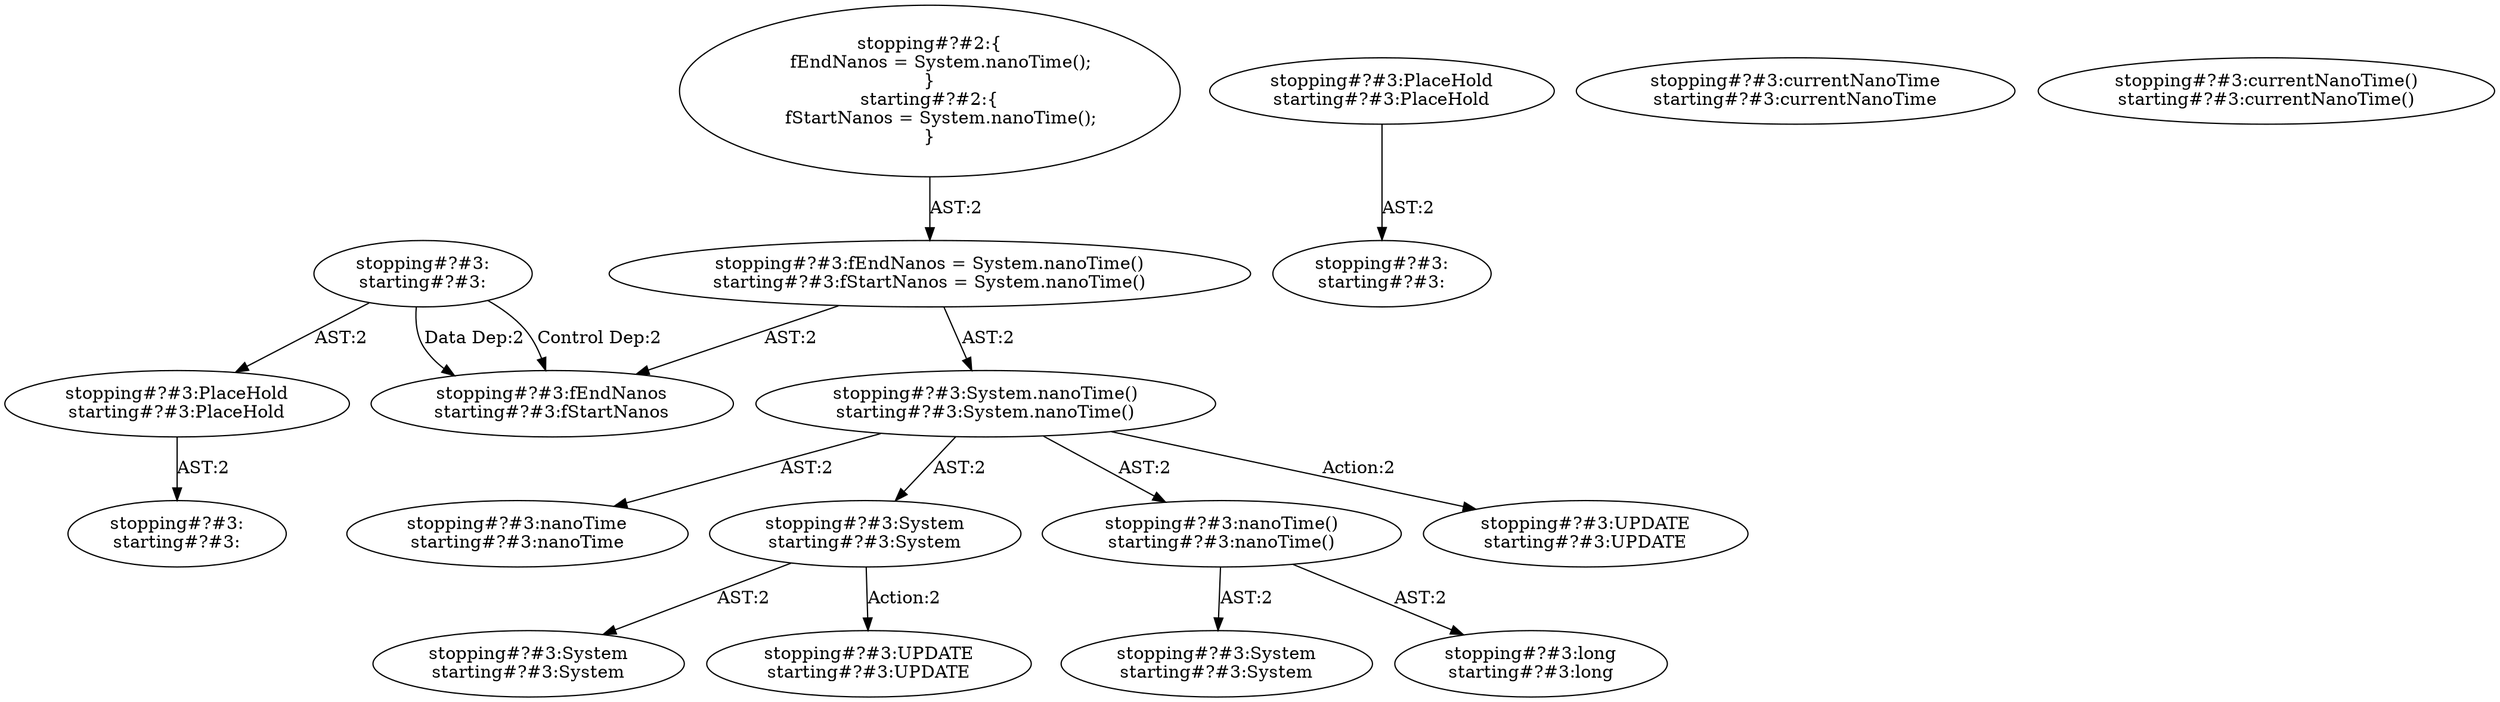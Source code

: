 digraph "Pattern" {
0 [label="stopping#?#3:UPDATE
starting#?#3:UPDATE" shape=ellipse]
1 [label="stopping#?#3:System.nanoTime()
starting#?#3:System.nanoTime()" shape=ellipse]
2 [label="stopping#?#3:fEndNanos = System.nanoTime()
starting#?#3:fStartNanos = System.nanoTime()" shape=ellipse]
3 [label="stopping#?#2:\{
    fEndNanos = System.nanoTime();
\}
starting#?#2:\{
    fStartNanos = System.nanoTime();
\}" shape=ellipse]
4 [label="stopping#?#3:fEndNanos
starting#?#3:fStartNanos" shape=ellipse]
5 [label="stopping#?#3:nanoTime
starting#?#3:nanoTime" shape=ellipse]
6 [label="stopping#?#3:System
starting#?#3:System" shape=ellipse]
7 [label="stopping#?#3:System
starting#?#3:System" shape=ellipse]
8 [label="stopping#?#3:UPDATE
starting#?#3:UPDATE" shape=ellipse]
9 [label="stopping#?#3:PlaceHold
starting#?#3:PlaceHold" shape=ellipse]
10 [label="stopping#?#3:
starting#?#3:" shape=ellipse]
11 [label="stopping#?#3:nanoTime()
starting#?#3:nanoTime()" shape=ellipse]
12 [label="stopping#?#3:System
starting#?#3:System" shape=ellipse]
13 [label="stopping#?#3:long
starting#?#3:long" shape=ellipse]
14 [label="stopping#?#3:currentNanoTime
starting#?#3:currentNanoTime" shape=ellipse]
15 [label="stopping#?#3:
starting#?#3:" shape=ellipse]
16 [label="stopping#?#3:PlaceHold
starting#?#3:PlaceHold" shape=ellipse]
17 [label="stopping#?#3:
starting#?#3:" shape=ellipse]
18 [label="stopping#?#3:currentNanoTime()
starting#?#3:currentNanoTime()" shape=ellipse]
1 -> 0 [label="Action:2"];
1 -> 5 [label="AST:2"];
1 -> 6 [label="AST:2"];
1 -> 11 [label="AST:2"];
2 -> 1 [label="AST:2"];
2 -> 4 [label="AST:2"];
3 -> 2 [label="AST:2"];
6 -> 7 [label="AST:2"];
6 -> 8 [label="Action:2"];
9 -> 10 [label="AST:2"];
11 -> 12 [label="AST:2"];
11 -> 13 [label="AST:2"];
15 -> 4 [label="Data Dep:2"];
15 -> 4 [label="Control Dep:2"];
15 -> 16 [label="AST:2"];
16 -> 17 [label="AST:2"];
}